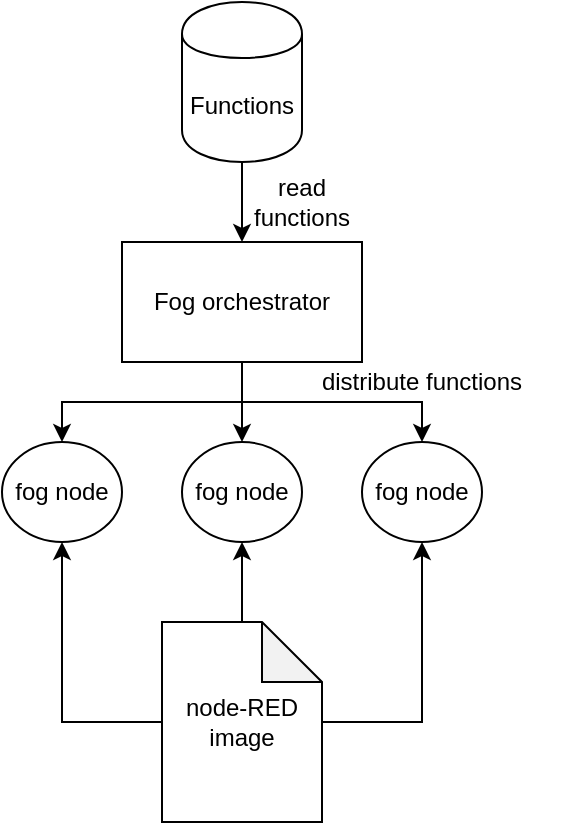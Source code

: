 <mxfile version="10.3.0" type="google"><diagram id="zQGes82SjSzxbvEkpyio" name="Page-1"><mxGraphModel dx="808" dy="585" grid="1" gridSize="10" guides="1" tooltips="1" connect="1" arrows="1" fold="1" page="1" pageScale="1" pageWidth="827" pageHeight="1169" math="0" shadow="0"><root><mxCell id="0"/><mxCell id="1" parent="0"/><mxCell id="qSfugJ2tznIJtVs1ixHo-4" style="edgeStyle=orthogonalEdgeStyle;rounded=0;orthogonalLoop=1;jettySize=auto;html=1;exitX=0.5;exitY=1;exitDx=0;exitDy=0;entryX=0.5;entryY=0;entryDx=0;entryDy=0;" parent="1" source="qSfugJ2tznIJtVs1ixHo-1" target="qSfugJ2tznIJtVs1ixHo-2" edge="1"><mxGeometry relative="1" as="geometry"/></mxCell><mxCell id="qSfugJ2tznIJtVs1ixHo-1" value="Functions" style="shape=cylinder;whiteSpace=wrap;html=1;boundedLbl=1;backgroundOutline=1;" parent="1" vertex="1"><mxGeometry x="120" y="200" width="60" height="80" as="geometry"/></mxCell><mxCell id="qSfugJ2tznIJtVs1ixHo-7" style="edgeStyle=orthogonalEdgeStyle;rounded=0;orthogonalLoop=1;jettySize=auto;html=1;entryX=0.5;entryY=0;entryDx=0;entryDy=0;" parent="1" source="qSfugJ2tznIJtVs1ixHo-2" target="qSfugJ2tznIJtVs1ixHo-6" edge="1"><mxGeometry relative="1" as="geometry"/></mxCell><mxCell id="qSfugJ2tznIJtVs1ixHo-10" style="edgeStyle=orthogonalEdgeStyle;rounded=0;orthogonalLoop=1;jettySize=auto;html=1;" parent="1" source="qSfugJ2tznIJtVs1ixHo-2" target="qSfugJ2tznIJtVs1ixHo-8" edge="1"><mxGeometry relative="1" as="geometry"/></mxCell><mxCell id="qSfugJ2tznIJtVs1ixHo-11" style="edgeStyle=orthogonalEdgeStyle;rounded=0;orthogonalLoop=1;jettySize=auto;html=1;entryX=0.5;entryY=0;entryDx=0;entryDy=0;" parent="1" source="qSfugJ2tznIJtVs1ixHo-2" target="qSfugJ2tznIJtVs1ixHo-9" edge="1"><mxGeometry relative="1" as="geometry"/></mxCell><mxCell id="qSfugJ2tznIJtVs1ixHo-2" value="Fog orchestrator" style="rounded=0;whiteSpace=wrap;html=1;" parent="1" vertex="1"><mxGeometry x="90" y="320" width="120" height="60" as="geometry"/></mxCell><mxCell id="qSfugJ2tznIJtVs1ixHo-5" value="read functions" style="text;html=1;strokeColor=none;fillColor=none;align=center;verticalAlign=middle;whiteSpace=wrap;rounded=0;" parent="1" vertex="1"><mxGeometry x="160" y="290" width="40" height="20" as="geometry"/></mxCell><mxCell id="qSfugJ2tznIJtVs1ixHo-6" value="fog node" style="ellipse;whiteSpace=wrap;html=1;" parent="1" vertex="1"><mxGeometry x="30" y="420" width="60" height="50" as="geometry"/></mxCell><mxCell id="qSfugJ2tznIJtVs1ixHo-8" value="fog node" style="ellipse;whiteSpace=wrap;html=1;" parent="1" vertex="1"><mxGeometry x="120" y="420" width="60" height="50" as="geometry"/></mxCell><mxCell id="qSfugJ2tznIJtVs1ixHo-9" value="fog node" style="ellipse;whiteSpace=wrap;html=1;" parent="1" vertex="1"><mxGeometry x="210" y="420" width="60" height="50" as="geometry"/></mxCell><mxCell id="qSfugJ2tznIJtVs1ixHo-12" value="distribute functions" style="text;html=1;strokeColor=none;fillColor=none;align=center;verticalAlign=middle;whiteSpace=wrap;rounded=0;" parent="1" vertex="1"><mxGeometry x="160" y="380" width="160" height="20" as="geometry"/></mxCell><mxCell id="qSfugJ2tznIJtVs1ixHo-15" style="edgeStyle=orthogonalEdgeStyle;rounded=0;orthogonalLoop=1;jettySize=auto;html=1;" parent="1" source="qSfugJ2tznIJtVs1ixHo-14" target="qSfugJ2tznIJtVs1ixHo-6" edge="1"><mxGeometry relative="1" as="geometry"/></mxCell><mxCell id="qSfugJ2tznIJtVs1ixHo-16" style="edgeStyle=orthogonalEdgeStyle;rounded=0;orthogonalLoop=1;jettySize=auto;html=1;entryX=0.5;entryY=1;entryDx=0;entryDy=0;" parent="1" source="qSfugJ2tznIJtVs1ixHo-14" target="qSfugJ2tznIJtVs1ixHo-8" edge="1"><mxGeometry relative="1" as="geometry"/></mxCell><mxCell id="qSfugJ2tznIJtVs1ixHo-17" style="edgeStyle=orthogonalEdgeStyle;rounded=0;orthogonalLoop=1;jettySize=auto;html=1;entryX=0.5;entryY=1;entryDx=0;entryDy=0;" parent="1" source="qSfugJ2tznIJtVs1ixHo-14" target="qSfugJ2tznIJtVs1ixHo-9" edge="1"><mxGeometry relative="1" as="geometry"/></mxCell><mxCell id="qSfugJ2tznIJtVs1ixHo-14" value="node-RED image" style="shape=note;whiteSpace=wrap;html=1;backgroundOutline=1;darkOpacity=0.05;" parent="1" vertex="1"><mxGeometry x="110" y="510" width="80" height="100" as="geometry"/></mxCell></root></mxGraphModel></diagram></mxfile>